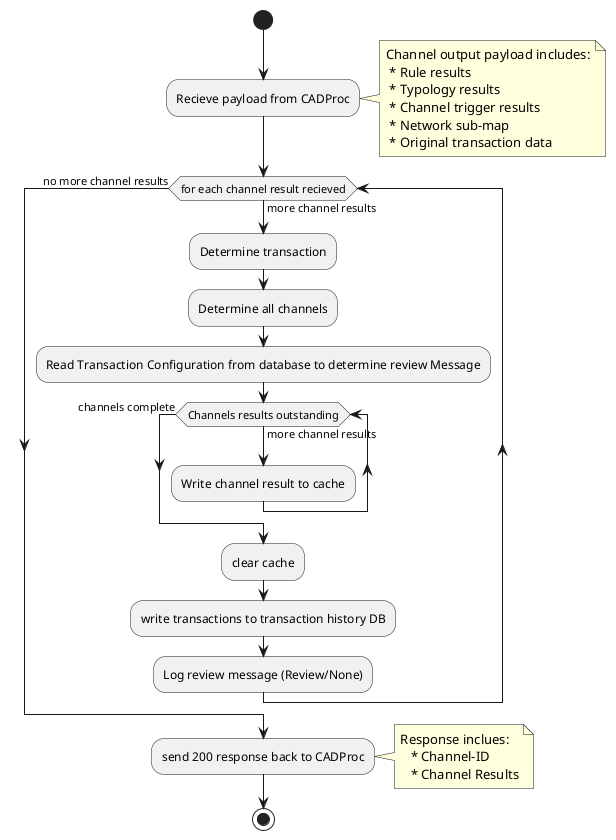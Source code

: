 @startuml
start
:Recieve payload from CADProc;
note right
   Channel output payload includes:
    * Rule results
    * Typology results
    * Channel trigger results
    * Network sub-map
    * Original transaction data
end note
while (for each channel result recieved) is (more channel results)
    :Determine transaction;
    :Determine all channels;
    :Read Transaction Configuration from database to determine review Message;
     while (Channels results outstanding) is (more channel results)
      :Write channel result to cache;
   endwhile (channels complete)
     :clear cache;
     :write transactions to transaction history DB;
     :Log review message (Review/None);
endwhile (no more channel results)
:send 200 response back to CADProc;
 note right
     Response inclues:
        * Channel-ID
        * Channel Results
     end note
stop
@enduml